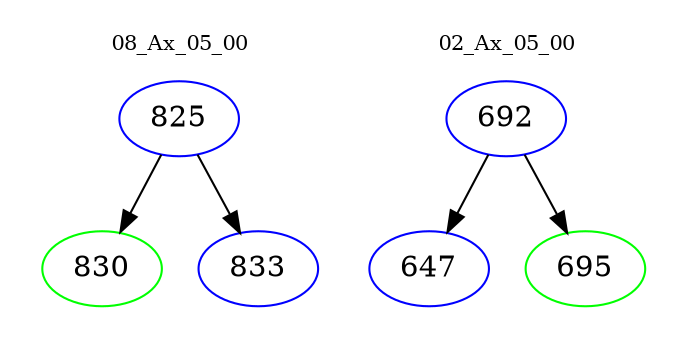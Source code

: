 digraph{
subgraph cluster_0 {
color = white
label = "08_Ax_05_00";
fontsize=10;
T0_825 [label="825", color="blue"]
T0_825 -> T0_830 [color="black"]
T0_830 [label="830", color="green"]
T0_825 -> T0_833 [color="black"]
T0_833 [label="833", color="blue"]
}
subgraph cluster_1 {
color = white
label = "02_Ax_05_00";
fontsize=10;
T1_692 [label="692", color="blue"]
T1_692 -> T1_647 [color="black"]
T1_647 [label="647", color="blue"]
T1_692 -> T1_695 [color="black"]
T1_695 [label="695", color="green"]
}
}

